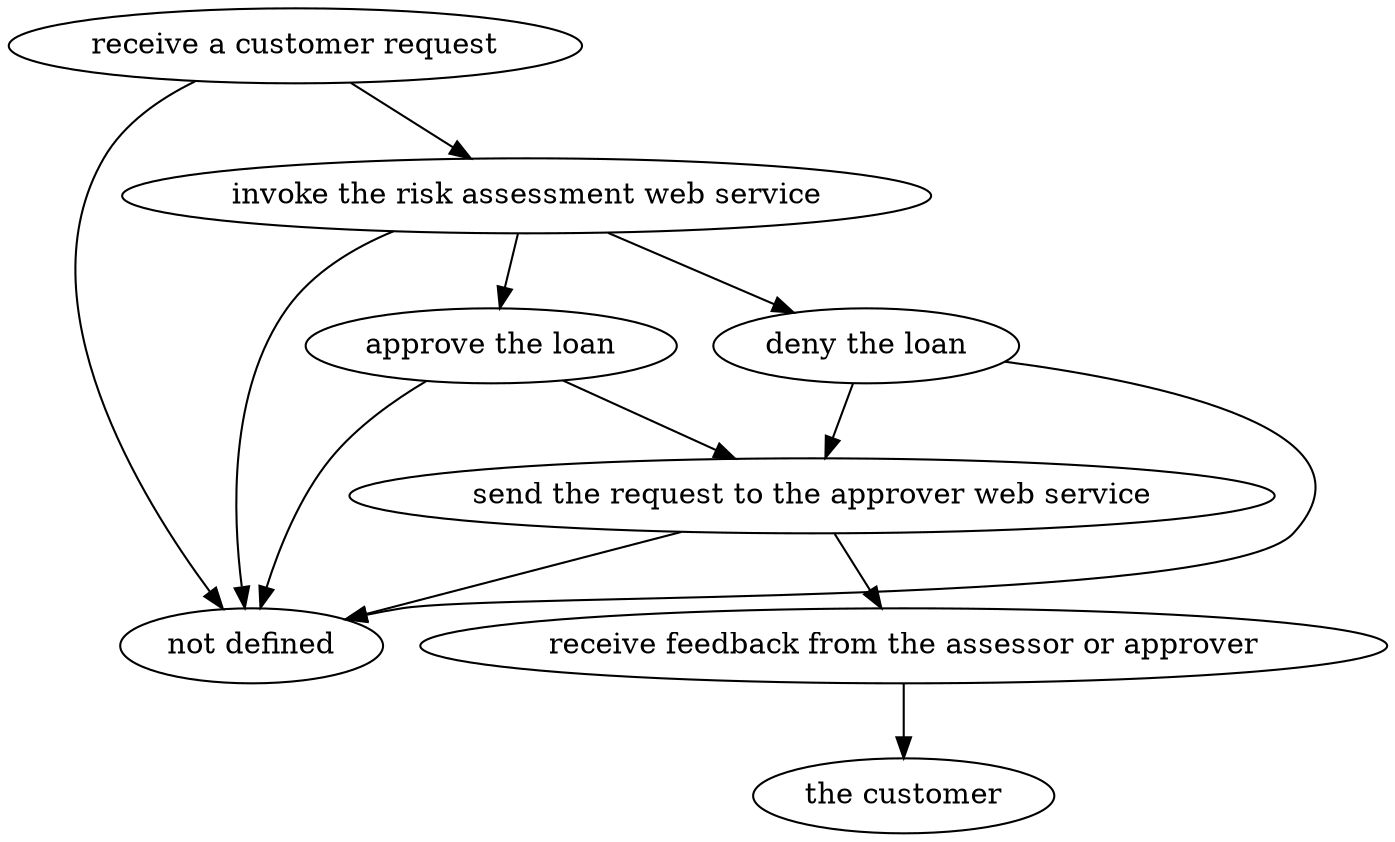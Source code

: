 strict digraph "doc-5.1" {
	graph [name="doc-5.1"];
	"receive a customer request"	[attrs="{'type': 'Activity', 'label': 'receive a customer request'}"];
	"invoke the risk assessment web service"	[attrs="{'type': 'Activity', 'label': 'invoke the risk assessment web service'}"];
	"receive a customer request" -> "invoke the risk assessment web service"	[attrs="{'type': 'flow', 'label': 'flow'}"];
	"not defined"	[attrs="{'type': 'Actor', 'label': 'not defined'}"];
	"receive a customer request" -> "not defined"	[attrs="{'type': 'actor performer', 'label': 'actor performer'}"];
	"approve the loan"	[attrs="{'type': 'Activity', 'label': 'approve the loan'}"];
	"invoke the risk assessment web service" -> "approve the loan"	[attrs="{'type': 'flow', 'label': 'flow'}"];
	"deny the loan"	[attrs="{'type': 'Activity', 'label': 'deny the loan'}"];
	"invoke the risk assessment web service" -> "deny the loan"	[attrs="{'type': 'flow', 'label': 'flow'}"];
	"invoke the risk assessment web service" -> "not defined"	[attrs="{'type': 'actor performer', 'label': 'actor performer'}"];
	"send the request to the approver web service"	[attrs="{'type': 'Activity', 'label': 'send the request to the approver web service'}"];
	"approve the loan" -> "send the request to the approver web service"	[attrs="{'type': 'flow', 'label': 'flow'}"];
	"approve the loan" -> "not defined"	[attrs="{'type': 'actor performer', 'label': 'actor performer'}"];
	"deny the loan" -> "send the request to the approver web service"	[attrs="{'type': 'flow', 'label': 'flow'}"];
	"deny the loan" -> "not defined"	[attrs="{'type': 'actor performer', 'label': 'actor performer'}"];
	"receive feedback from the assessor or approver"	[attrs="{'type': 'Activity', 'label': 'receive feedback from the assessor or approver'}"];
	"send the request to the approver web service" -> "receive feedback from the assessor or approver"	[attrs="{'type': 'flow', 'label': 'flow'}"];
	"send the request to the approver web service" -> "not defined"	[attrs="{'type': 'actor performer', 'label': 'actor performer'}"];
	"the customer"	[attrs="{'type': 'Actor', 'label': 'the customer'}"];
	"receive feedback from the assessor or approver" -> "the customer"	[attrs="{'type': 'actor performer', 'label': 'actor performer'}"];
}
